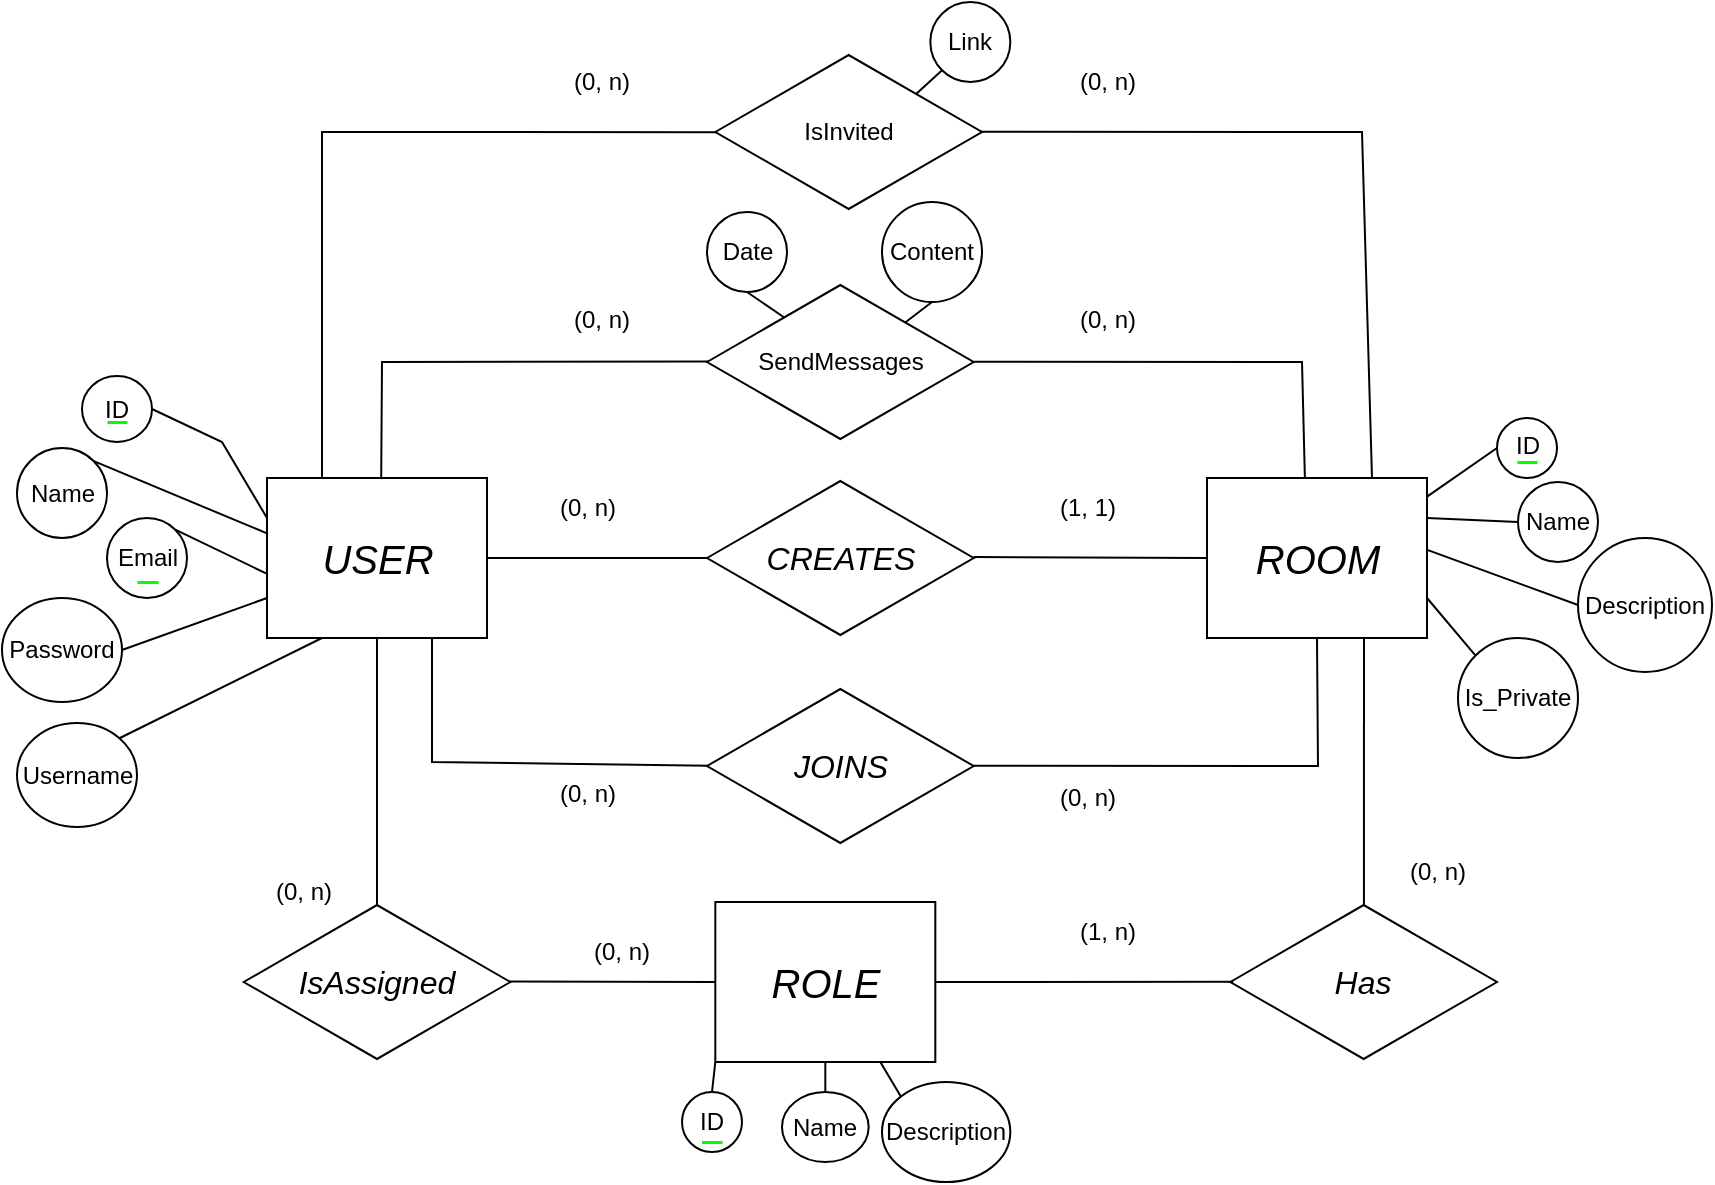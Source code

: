 <mxfile version="24.7.8">
  <diagram name="Página-1" id="oE5SToJG6d0fqBrR_LVp">
    <mxGraphModel dx="607" dy="377" grid="1" gridSize="10" guides="1" tooltips="1" connect="1" arrows="1" fold="1" page="1" pageScale="1" pageWidth="1169" pageHeight="827" math="0" shadow="0">
      <root>
        <mxCell id="0" />
        <mxCell id="1" parent="0" />
        <mxCell id="SnB1N_KesckS_-LBV5Pf-39" value="&lt;i style=&quot;&quot;&gt;&lt;font style=&quot;font-size: 20px;&quot;&gt;USER&lt;/font&gt;&lt;/i&gt;" style="rounded=0;whiteSpace=wrap;html=1;fillColor=none;" parent="1" vertex="1">
          <mxGeometry x="252.5" y="458" width="110" height="80" as="geometry" />
        </mxCell>
        <mxCell id="SnB1N_KesckS_-LBV5Pf-40" value="&lt;i style=&quot;&quot;&gt;&lt;font style=&quot;font-size: 20px;&quot;&gt;ROOM&lt;/font&gt;&lt;/i&gt;" style="rounded=0;whiteSpace=wrap;html=1;fillColor=none;align=center;" parent="1" vertex="1">
          <mxGeometry x="722.5" y="458" width="110" height="80" as="geometry" />
        </mxCell>
        <mxCell id="SnB1N_KesckS_-LBV5Pf-41" value="&lt;i&gt;&lt;font style=&quot;font-size: 16px;&quot;&gt;CREATES&lt;/font&gt;&lt;/i&gt;" style="html=1;whiteSpace=wrap;aspect=fixed;shape=isoRectangle;fillColor=none;" parent="1" vertex="1">
          <mxGeometry x="472.5" y="458" width="133.34" height="80" as="geometry" />
        </mxCell>
        <mxCell id="SnB1N_KesckS_-LBV5Pf-42" value="" style="endArrow=none;html=1;rounded=0;exitX=1;exitY=0.5;exitDx=0;exitDy=0;" parent="1" source="SnB1N_KesckS_-LBV5Pf-39" edge="1">
          <mxGeometry width="50" height="50" relative="1" as="geometry">
            <mxPoint x="372.5" y="498" as="sourcePoint" />
            <mxPoint x="472.5" y="498" as="targetPoint" />
          </mxGeometry>
        </mxCell>
        <mxCell id="SnB1N_KesckS_-LBV5Pf-43" value="" style="endArrow=none;html=1;rounded=0;exitX=1;exitY=0.5;exitDx=0;exitDy=0;entryX=0;entryY=0.5;entryDx=0;entryDy=0;" parent="1" target="SnB1N_KesckS_-LBV5Pf-40" edge="1">
          <mxGeometry width="50" height="50" relative="1" as="geometry">
            <mxPoint x="605.84" y="497.5" as="sourcePoint" />
            <mxPoint x="717.84" y="498.5" as="targetPoint" />
          </mxGeometry>
        </mxCell>
        <mxCell id="SnB1N_KesckS_-LBV5Pf-44" value="&lt;span style=&quot;text-wrap: nowrap;&quot;&gt;Password&lt;/span&gt;" style="ellipse;whiteSpace=wrap;html=1;fillColor=none;" parent="1" vertex="1">
          <mxGeometry x="120" y="518" width="60" height="52" as="geometry" />
        </mxCell>
        <mxCell id="SnB1N_KesckS_-LBV5Pf-45" value="" style="endArrow=none;html=1;rounded=0;entryX=0;entryY=0.75;entryDx=0;entryDy=0;exitX=1;exitY=0.5;exitDx=0;exitDy=0;" parent="1" source="SnB1N_KesckS_-LBV5Pf-44" target="SnB1N_KesckS_-LBV5Pf-39" edge="1">
          <mxGeometry width="50" height="50" relative="1" as="geometry">
            <mxPoint x="202.5" y="564" as="sourcePoint" />
            <mxPoint x="212.5" y="508" as="targetPoint" />
            <Array as="points" />
          </mxGeometry>
        </mxCell>
        <mxCell id="SnB1N_KesckS_-LBV5Pf-46" value="" style="endArrow=none;html=1;rounded=0;entryX=0;entryY=0.346;entryDx=0;entryDy=0;entryPerimeter=0;exitX=1;exitY=0;exitDx=0;exitDy=0;" parent="1" source="SnB1N_KesckS_-LBV5Pf-57" target="SnB1N_KesckS_-LBV5Pf-39" edge="1">
          <mxGeometry width="50" height="50" relative="1" as="geometry">
            <mxPoint x="202.5" y="488" as="sourcePoint" />
            <mxPoint x="253.5" y="485" as="targetPoint" />
            <Array as="points" />
          </mxGeometry>
        </mxCell>
        <mxCell id="SnB1N_KesckS_-LBV5Pf-47" value="" style="endArrow=none;html=1;rounded=0;exitX=1;exitY=0.25;exitDx=0;exitDy=0;entryX=0;entryY=0.5;entryDx=0;entryDy=0;" parent="1" source="SnB1N_KesckS_-LBV5Pf-40" target="SnB1N_KesckS_-LBV5Pf-62" edge="1">
          <mxGeometry width="50" height="50" relative="1" as="geometry">
            <mxPoint x="862.5" y="550" as="sourcePoint" />
            <mxPoint x="927.5" y="465" as="targetPoint" />
            <Array as="points" />
          </mxGeometry>
        </mxCell>
        <mxCell id="SnB1N_KesckS_-LBV5Pf-48" value="" style="endArrow=none;html=1;rounded=0;exitX=1.001;exitY=0.449;exitDx=0;exitDy=0;exitPerimeter=0;entryX=0;entryY=0.5;entryDx=0;entryDy=0;" parent="1" source="SnB1N_KesckS_-LBV5Pf-40" target="SnB1N_KesckS_-LBV5Pf-63" edge="1">
          <mxGeometry width="50" height="50" relative="1" as="geometry">
            <mxPoint x="842.5" y="488" as="sourcePoint" />
            <mxPoint x="912.506" y="497.764" as="targetPoint" />
            <Array as="points" />
          </mxGeometry>
        </mxCell>
        <mxCell id="SnB1N_KesckS_-LBV5Pf-49" value="" style="endArrow=none;html=1;rounded=0;entryX=0;entryY=0;entryDx=0;entryDy=0;exitX=1;exitY=0.75;exitDx=0;exitDy=0;" parent="1" source="SnB1N_KesckS_-LBV5Pf-40" target="SnB1N_KesckS_-LBV5Pf-64" edge="1">
          <mxGeometry width="50" height="50" relative="1" as="geometry">
            <mxPoint x="833.5" y="513" as="sourcePoint" />
            <mxPoint x="912.5" y="523" as="targetPoint" />
            <Array as="points" />
          </mxGeometry>
        </mxCell>
        <mxCell id="SnB1N_KesckS_-LBV5Pf-50" value="" style="endArrow=none;html=1;rounded=0;exitX=1.002;exitY=0.115;exitDx=0;exitDy=0;entryX=0;entryY=0.5;entryDx=0;entryDy=0;exitPerimeter=0;" parent="1" source="SnB1N_KesckS_-LBV5Pf-40" target="SnB1N_KesckS_-LBV5Pf-61" edge="1">
          <mxGeometry width="50" height="50" relative="1" as="geometry">
            <mxPoint x="842.5" y="488" as="sourcePoint" />
            <mxPoint x="912.8" y="444.78" as="targetPoint" />
            <Array as="points" />
          </mxGeometry>
        </mxCell>
        <mxCell id="SnB1N_KesckS_-LBV5Pf-51" value="" style="endArrow=none;html=1;rounded=0;exitX=1;exitY=0.5;exitDx=0;exitDy=0;entryX=0;entryY=0.25;entryDx=0;entryDy=0;" parent="1" source="SnB1N_KesckS_-LBV5Pf-54" target="SnB1N_KesckS_-LBV5Pf-39" edge="1">
          <mxGeometry width="50" height="50" relative="1" as="geometry">
            <mxPoint x="197.5" y="463" as="sourcePoint" />
            <mxPoint x="242.5" y="470" as="targetPoint" />
            <Array as="points">
              <mxPoint x="230" y="440" />
            </Array>
          </mxGeometry>
        </mxCell>
        <mxCell id="SnB1N_KesckS_-LBV5Pf-52" value="(0, n)" style="text;html=1;align=center;verticalAlign=middle;whiteSpace=wrap;rounded=0;" parent="1" vertex="1">
          <mxGeometry x="382.5" y="458" width="60" height="30" as="geometry" />
        </mxCell>
        <mxCell id="SnB1N_KesckS_-LBV5Pf-53" value="(1, 1)" style="text;html=1;align=center;verticalAlign=middle;whiteSpace=wrap;rounded=0;" parent="1" vertex="1">
          <mxGeometry x="632.5" y="458" width="60" height="30" as="geometry" />
        </mxCell>
        <mxCell id="SnB1N_KesckS_-LBV5Pf-54" value="ID" style="ellipse;whiteSpace=wrap;html=1;fillColor=none;" parent="1" vertex="1">
          <mxGeometry x="160" y="407" width="35" height="33" as="geometry" />
        </mxCell>
        <mxCell id="SnB1N_KesckS_-LBV5Pf-55" value="" style="endArrow=none;html=1;rounded=0;strokeWidth=1.5;strokeColor=#00ff00;" parent="1" edge="1">
          <mxGeometry width="50" height="50" relative="1" as="geometry">
            <mxPoint x="172.5" y="430.0" as="sourcePoint" />
            <mxPoint x="182.5" y="430.0" as="targetPoint" />
          </mxGeometry>
        </mxCell>
        <mxCell id="SnB1N_KesckS_-LBV5Pf-56" value="Email" style="ellipse;whiteSpace=wrap;html=1;aspect=fixed;fillColor=none;" parent="1" vertex="1">
          <mxGeometry x="172.5" y="478" width="40" height="40" as="geometry" />
        </mxCell>
        <mxCell id="SnB1N_KesckS_-LBV5Pf-57" value="Name" style="ellipse;whiteSpace=wrap;html=1;aspect=fixed;fillColor=none;" parent="1" vertex="1">
          <mxGeometry x="127.5" y="443" width="45" height="45" as="geometry" />
        </mxCell>
        <mxCell id="SnB1N_KesckS_-LBV5Pf-58" style="edgeStyle=orthogonalEdgeStyle;rounded=0;orthogonalLoop=1;jettySize=auto;html=1;exitX=0.5;exitY=1;exitDx=0;exitDy=0;" parent="1" source="SnB1N_KesckS_-LBV5Pf-57" target="SnB1N_KesckS_-LBV5Pf-57" edge="1">
          <mxGeometry relative="1" as="geometry" />
        </mxCell>
        <mxCell id="SnB1N_KesckS_-LBV5Pf-59" value="" style="endArrow=none;html=1;rounded=0;strokeWidth=1.5;strokeColor=#00ff00;" parent="1" edge="1">
          <mxGeometry width="50" height="50" relative="1" as="geometry">
            <mxPoint x="187.5" y="510" as="sourcePoint" />
            <mxPoint x="198" y="510" as="targetPoint" />
          </mxGeometry>
        </mxCell>
        <mxCell id="SnB1N_KesckS_-LBV5Pf-60" value="" style="endArrow=none;html=1;rounded=0;entryX=-0.004;entryY=0.596;entryDx=0;entryDy=0;entryPerimeter=0;exitX=1;exitY=0;exitDx=0;exitDy=0;" parent="1" source="SnB1N_KesckS_-LBV5Pf-56" target="SnB1N_KesckS_-LBV5Pf-39" edge="1">
          <mxGeometry width="50" height="50" relative="1" as="geometry">
            <mxPoint x="162.5" y="540" as="sourcePoint" />
            <mxPoint x="212.5" y="490" as="targetPoint" />
          </mxGeometry>
        </mxCell>
        <mxCell id="SnB1N_KesckS_-LBV5Pf-61" value="ID" style="ellipse;whiteSpace=wrap;html=1;aspect=fixed;fillColor=none;align=center;horizontal=1;verticalAlign=top;labelPosition=center;verticalLabelPosition=middle;" parent="1" vertex="1">
          <mxGeometry x="867.5" y="428" width="30" height="30" as="geometry" />
        </mxCell>
        <mxCell id="SnB1N_KesckS_-LBV5Pf-62" value="&lt;span style=&quot;text-wrap: nowrap;&quot;&gt;Name&lt;/span&gt;" style="ellipse;whiteSpace=wrap;html=1;aspect=fixed;fillColor=none;" parent="1" vertex="1">
          <mxGeometry x="878" y="460" width="40" height="40" as="geometry" />
        </mxCell>
        <mxCell id="SnB1N_KesckS_-LBV5Pf-63" value="&lt;span style=&quot;text-wrap: nowrap;&quot;&gt;Description&lt;/span&gt;" style="ellipse;whiteSpace=wrap;html=1;aspect=fixed;fillColor=none;" parent="1" vertex="1">
          <mxGeometry x="908" y="488" width="67" height="67" as="geometry" />
        </mxCell>
        <mxCell id="SnB1N_KesckS_-LBV5Pf-64" value="&lt;span style=&quot;text-wrap: nowrap;&quot;&gt;Is_Private&lt;/span&gt;" style="ellipse;whiteSpace=wrap;html=1;aspect=fixed;fillColor=none;" parent="1" vertex="1">
          <mxGeometry x="848" y="538" width="60" height="60" as="geometry" />
        </mxCell>
        <mxCell id="SnB1N_KesckS_-LBV5Pf-65" value="" style="endArrow=none;html=1;rounded=0;strokeWidth=1.5;strokeColor=#00ff00;jumpSize=6;endSize=6;" parent="1" edge="1">
          <mxGeometry width="50" height="50" relative="1" as="geometry">
            <mxPoint x="877.5" y="450" as="sourcePoint" />
            <mxPoint x="887.5" y="450" as="targetPoint" />
          </mxGeometry>
        </mxCell>
        <mxCell id="SnB1N_KesckS_-LBV5Pf-66" value="&lt;span style=&quot;text-wrap: nowrap;&quot;&gt;Username&lt;/span&gt;" style="ellipse;whiteSpace=wrap;html=1;fillColor=none;" parent="1" vertex="1">
          <mxGeometry x="127.5" y="580.5" width="60" height="52" as="geometry" />
        </mxCell>
        <mxCell id="SnB1N_KesckS_-LBV5Pf-67" value="" style="endArrow=none;html=1;rounded=0;entryX=0.25;entryY=1;entryDx=0;entryDy=0;exitX=1;exitY=0;exitDx=0;exitDy=0;" parent="1" source="SnB1N_KesckS_-LBV5Pf-66" target="SnB1N_KesckS_-LBV5Pf-39" edge="1">
          <mxGeometry width="50" height="50" relative="1" as="geometry">
            <mxPoint x="233.5" y="608" as="sourcePoint" />
            <mxPoint x="262.5" y="528" as="targetPoint" />
            <Array as="points" />
          </mxGeometry>
        </mxCell>
        <mxCell id="SnB1N_KesckS_-LBV5Pf-68" value="&lt;i&gt;&lt;font style=&quot;font-size: 16px;&quot;&gt;JOINS&lt;/font&gt;&lt;/i&gt;" style="html=1;whiteSpace=wrap;aspect=fixed;shape=isoRectangle;fillColor=none;" parent="1" vertex="1">
          <mxGeometry x="472.5" y="562" width="133.34" height="80" as="geometry" />
        </mxCell>
        <mxCell id="SnB1N_KesckS_-LBV5Pf-69" value="" style="endArrow=none;html=1;rounded=0;entryX=0.007;entryY=0.499;entryDx=0;entryDy=0;entryPerimeter=0;exitX=0.75;exitY=1;exitDx=0;exitDy=0;" parent="1" source="SnB1N_KesckS_-LBV5Pf-39" target="SnB1N_KesckS_-LBV5Pf-68" edge="1">
          <mxGeometry width="50" height="50" relative="1" as="geometry">
            <mxPoint x="352.5" y="560" as="sourcePoint" />
            <mxPoint x="452.5" y="650" as="targetPoint" />
            <Array as="points">
              <mxPoint x="335" y="600" />
            </Array>
          </mxGeometry>
        </mxCell>
        <mxCell id="SnB1N_KesckS_-LBV5Pf-70" value="" style="endArrow=none;html=1;rounded=0;exitX=0.994;exitY=0.498;exitDx=0;exitDy=0;exitPerimeter=0;entryX=0.5;entryY=1;entryDx=0;entryDy=0;" parent="1" source="SnB1N_KesckS_-LBV5Pf-68" target="SnB1N_KesckS_-LBV5Pf-40" edge="1">
          <mxGeometry width="50" height="50" relative="1" as="geometry">
            <mxPoint x="602.51" y="642" as="sourcePoint" />
            <mxPoint x="777.5" y="560" as="targetPoint" />
            <Array as="points">
              <mxPoint x="778" y="602" />
            </Array>
          </mxGeometry>
        </mxCell>
        <mxCell id="SnB1N_KesckS_-LBV5Pf-71" value="(0, n)" style="text;html=1;align=center;verticalAlign=middle;whiteSpace=wrap;rounded=0;" parent="1" vertex="1">
          <mxGeometry x="382.5" y="601" width="60" height="30" as="geometry" />
        </mxCell>
        <mxCell id="SnB1N_KesckS_-LBV5Pf-72" value="(0, n)" style="text;html=1;align=center;verticalAlign=middle;whiteSpace=wrap;rounded=0;" parent="1" vertex="1">
          <mxGeometry x="632.5" y="602.5" width="60" height="30" as="geometry" />
        </mxCell>
        <mxCell id="SnB1N_KesckS_-LBV5Pf-73" value="SendMessages" style="html=1;whiteSpace=wrap;aspect=fixed;shape=isoRectangle;fillColor=none;" parent="1" vertex="1">
          <mxGeometry x="472.5" y="360" width="133.34" height="80" as="geometry" />
        </mxCell>
        <mxCell id="SnB1N_KesckS_-LBV5Pf-74" value="" style="endArrow=none;html=1;rounded=0;exitX=0.006;exitY=0.497;exitDx=0;exitDy=0;exitPerimeter=0;entryX=0.519;entryY=0.007;entryDx=0;entryDy=0;entryPerimeter=0;" parent="1" source="SnB1N_KesckS_-LBV5Pf-73" target="SnB1N_KesckS_-LBV5Pf-39" edge="1">
          <mxGeometry width="50" height="50" relative="1" as="geometry">
            <mxPoint x="470" y="380" as="sourcePoint" />
            <mxPoint x="310" y="450" as="targetPoint" />
            <Array as="points">
              <mxPoint x="310" y="400" />
            </Array>
          </mxGeometry>
        </mxCell>
        <mxCell id="SnB1N_KesckS_-LBV5Pf-75" value="" style="endArrow=none;html=1;rounded=0;entryX=1.002;entryY=0.498;entryDx=0;entryDy=0;exitX=0.445;exitY=0.001;exitDx=0;exitDy=0;exitPerimeter=0;entryPerimeter=0;" parent="1" source="SnB1N_KesckS_-LBV5Pf-40" target="SnB1N_KesckS_-LBV5Pf-73" edge="1">
          <mxGeometry width="50" height="50" relative="1" as="geometry">
            <mxPoint x="825" y="344" as="sourcePoint" />
            <mxPoint x="660" y="428" as="targetPoint" />
            <Array as="points">
              <mxPoint x="770" y="400" />
            </Array>
          </mxGeometry>
        </mxCell>
        <mxCell id="SnB1N_KesckS_-LBV5Pf-77" value="(0, n)" style="text;html=1;align=center;verticalAlign=middle;whiteSpace=wrap;rounded=0;" parent="1" vertex="1">
          <mxGeometry x="390" y="364" width="60" height="30" as="geometry" />
        </mxCell>
        <mxCell id="SnB1N_KesckS_-LBV5Pf-78" value="(0, n)" style="text;html=1;align=center;verticalAlign=middle;whiteSpace=wrap;rounded=0;" parent="1" vertex="1">
          <mxGeometry x="642.5" y="364" width="60" height="30" as="geometry" />
        </mxCell>
        <mxCell id="SnB1N_KesckS_-LBV5Pf-79" value="&lt;span style=&quot;text-wrap: nowrap;&quot;&gt;Content&lt;/span&gt;" style="ellipse;whiteSpace=wrap;html=1;aspect=fixed;fillColor=none;" parent="1" vertex="1">
          <mxGeometry x="560" y="320" width="50" height="50" as="geometry" />
        </mxCell>
        <mxCell id="SnB1N_KesckS_-LBV5Pf-80" value="&lt;span style=&quot;text-wrap: nowrap;&quot;&gt;Date&lt;/span&gt;" style="ellipse;whiteSpace=wrap;html=1;aspect=fixed;fillColor=none;" parent="1" vertex="1">
          <mxGeometry x="472.5" y="325" width="40" height="40" as="geometry" />
        </mxCell>
        <mxCell id="5ZM6gTWE4wheS7UYXjDe-1" value="" style="endArrow=none;html=1;rounded=0;exitX=0.742;exitY=0.255;exitDx=0;exitDy=0;entryX=0.5;entryY=1;entryDx=0;entryDy=0;exitPerimeter=0;" edge="1" parent="1" source="SnB1N_KesckS_-LBV5Pf-73" target="SnB1N_KesckS_-LBV5Pf-79">
          <mxGeometry width="50" height="50" relative="1" as="geometry">
            <mxPoint x="585" y="344" as="sourcePoint" />
            <mxPoint x="620" y="320" as="targetPoint" />
            <Array as="points" />
          </mxGeometry>
        </mxCell>
        <mxCell id="5ZM6gTWE4wheS7UYXjDe-2" value="" style="endArrow=none;html=1;rounded=0;exitX=0.287;exitY=0.219;exitDx=0;exitDy=0;entryX=0.5;entryY=1;entryDx=0;entryDy=0;exitPerimeter=0;" edge="1" parent="1" source="SnB1N_KesckS_-LBV5Pf-73" target="SnB1N_KesckS_-LBV5Pf-80">
          <mxGeometry width="50" height="50" relative="1" as="geometry">
            <mxPoint x="532.17" y="358" as="sourcePoint" />
            <mxPoint x="546.17" y="334" as="targetPoint" />
            <Array as="points" />
          </mxGeometry>
        </mxCell>
        <mxCell id="5ZM6gTWE4wheS7UYXjDe-3" value="IsInvited" style="html=1;whiteSpace=wrap;aspect=fixed;shape=isoRectangle;fillColor=none;" vertex="1" parent="1">
          <mxGeometry x="476.66" y="245" width="133.34" height="80" as="geometry" />
        </mxCell>
        <mxCell id="5ZM6gTWE4wheS7UYXjDe-4" value="" style="endArrow=none;html=1;rounded=0;entryX=0.25;entryY=0;entryDx=0;entryDy=0;exitX=0.005;exitY=0.501;exitDx=0;exitDy=0;exitPerimeter=0;" edge="1" parent="1" source="5ZM6gTWE4wheS7UYXjDe-3" target="SnB1N_KesckS_-LBV5Pf-39">
          <mxGeometry width="50" height="50" relative="1" as="geometry">
            <mxPoint x="470" y="200" as="sourcePoint" />
            <mxPoint x="320" y="469" as="targetPoint" />
            <Array as="points">
              <mxPoint x="280" y="285" />
            </Array>
          </mxGeometry>
        </mxCell>
        <mxCell id="5ZM6gTWE4wheS7UYXjDe-5" value="" style="endArrow=none;html=1;rounded=0;entryX=0.75;entryY=0;entryDx=0;entryDy=0;exitX=0.996;exitY=0.499;exitDx=0;exitDy=0;exitPerimeter=0;" edge="1" parent="1" source="5ZM6gTWE4wheS7UYXjDe-3" target="SnB1N_KesckS_-LBV5Pf-40">
          <mxGeometry width="50" height="50" relative="1" as="geometry">
            <mxPoint x="610" y="200" as="sourcePoint" />
            <mxPoint x="642.5" y="468" as="targetPoint" />
            <Array as="points">
              <mxPoint x="800" y="285" />
            </Array>
          </mxGeometry>
        </mxCell>
        <mxCell id="5ZM6gTWE4wheS7UYXjDe-6" value="(0, n)" style="text;html=1;align=center;verticalAlign=middle;whiteSpace=wrap;rounded=0;" vertex="1" parent="1">
          <mxGeometry x="390" y="245" width="60" height="30" as="geometry" />
        </mxCell>
        <mxCell id="5ZM6gTWE4wheS7UYXjDe-7" value="(0, n)" style="text;html=1;align=center;verticalAlign=middle;whiteSpace=wrap;rounded=0;" vertex="1" parent="1">
          <mxGeometry x="642.5" y="245" width="60" height="30" as="geometry" />
        </mxCell>
        <mxCell id="5ZM6gTWE4wheS7UYXjDe-10" value="&lt;i&gt;&lt;font style=&quot;font-size: 16px;&quot;&gt;Has&lt;/font&gt;&lt;/i&gt;" style="html=1;whiteSpace=wrap;aspect=fixed;shape=isoRectangle;fillColor=none;" vertex="1" parent="1">
          <mxGeometry x="734.16" y="670" width="133.34" height="80" as="geometry" />
        </mxCell>
        <mxCell id="5ZM6gTWE4wheS7UYXjDe-11" value="&lt;i style=&quot;&quot;&gt;&lt;font style=&quot;font-size: 20px;&quot;&gt;ROLE&lt;/font&gt;&lt;/i&gt;" style="rounded=0;whiteSpace=wrap;html=1;fillColor=none;" vertex="1" parent="1">
          <mxGeometry x="476.66" y="670" width="110" height="80" as="geometry" />
        </mxCell>
        <mxCell id="5ZM6gTWE4wheS7UYXjDe-12" value="&lt;i&gt;&lt;font style=&quot;font-size: 16px;&quot;&gt;IsAssigned&lt;/font&gt;&lt;/i&gt;" style="html=1;whiteSpace=wrap;aspect=fixed;shape=isoRectangle;fillColor=none;" vertex="1" parent="1">
          <mxGeometry x="240.83" y="670" width="133.34" height="80" as="geometry" />
        </mxCell>
        <mxCell id="5ZM6gTWE4wheS7UYXjDe-14" value="" style="endArrow=none;html=1;rounded=0;exitX=0.5;exitY=1;exitDx=0;exitDy=0;entryX=0.5;entryY=0.019;entryDx=0;entryDy=0;entryPerimeter=0;" edge="1" parent="1" source="SnB1N_KesckS_-LBV5Pf-39" target="5ZM6gTWE4wheS7UYXjDe-12">
          <mxGeometry width="50" height="50" relative="1" as="geometry">
            <mxPoint x="345" y="548" as="sourcePoint" />
            <mxPoint x="360" y="680" as="targetPoint" />
            <Array as="points" />
          </mxGeometry>
        </mxCell>
        <mxCell id="5ZM6gTWE4wheS7UYXjDe-15" value="" style="endArrow=none;html=1;rounded=0;exitX=0.995;exitY=0.497;exitDx=0;exitDy=0;entryX=0;entryY=0.5;entryDx=0;entryDy=0;exitPerimeter=0;" edge="1" parent="1" source="5ZM6gTWE4wheS7UYXjDe-12" target="5ZM6gTWE4wheS7UYXjDe-11">
          <mxGeometry width="50" height="50" relative="1" as="geometry">
            <mxPoint x="318" y="548" as="sourcePoint" />
            <mxPoint x="367" y="692" as="targetPoint" />
            <Array as="points" />
          </mxGeometry>
        </mxCell>
        <mxCell id="5ZM6gTWE4wheS7UYXjDe-16" value="" style="endArrow=none;html=1;rounded=0;exitX=1;exitY=0.5;exitDx=0;exitDy=0;entryX=0.011;entryY=0.499;entryDx=0;entryDy=0;entryPerimeter=0;" edge="1" parent="1" source="5ZM6gTWE4wheS7UYXjDe-11" target="5ZM6gTWE4wheS7UYXjDe-10">
          <mxGeometry width="50" height="50" relative="1" as="geometry">
            <mxPoint x="585" y="719.8" as="sourcePoint" />
            <mxPoint x="700" y="720" as="targetPoint" />
            <Array as="points" />
          </mxGeometry>
        </mxCell>
        <mxCell id="5ZM6gTWE4wheS7UYXjDe-21" value="" style="endArrow=none;html=1;rounded=0;exitX=0.5;exitY=1;exitDx=0;exitDy=0;entryX=0.501;entryY=0.022;entryDx=0;entryDy=0;entryPerimeter=0;" edge="1" parent="1" target="5ZM6gTWE4wheS7UYXjDe-10">
          <mxGeometry width="50" height="50" relative="1" as="geometry">
            <mxPoint x="801" y="538" as="sourcePoint" />
            <mxPoint x="800" y="670" as="targetPoint" />
            <Array as="points" />
          </mxGeometry>
        </mxCell>
        <mxCell id="5ZM6gTWE4wheS7UYXjDe-22" value="(0, n)" style="text;html=1;align=center;verticalAlign=middle;whiteSpace=wrap;rounded=0;" vertex="1" parent="1">
          <mxGeometry x="400" y="680" width="60" height="30" as="geometry" />
        </mxCell>
        <mxCell id="5ZM6gTWE4wheS7UYXjDe-23" value="(0, n)" style="text;html=1;align=center;verticalAlign=middle;whiteSpace=wrap;rounded=0;" vertex="1" parent="1">
          <mxGeometry x="240.83" y="650" width="60" height="30" as="geometry" />
        </mxCell>
        <mxCell id="5ZM6gTWE4wheS7UYXjDe-24" value="(0, n)" style="text;html=1;align=center;verticalAlign=middle;whiteSpace=wrap;rounded=0;" vertex="1" parent="1">
          <mxGeometry x="807.5" y="640" width="60" height="30" as="geometry" />
        </mxCell>
        <mxCell id="5ZM6gTWE4wheS7UYXjDe-25" value="(1, n)" style="text;html=1;align=center;verticalAlign=middle;whiteSpace=wrap;rounded=0;" vertex="1" parent="1">
          <mxGeometry x="642.5" y="670" width="60" height="30" as="geometry" />
        </mxCell>
        <mxCell id="5ZM6gTWE4wheS7UYXjDe-27" value="&lt;span style=&quot;text-wrap: nowrap;&quot;&gt;Description&lt;/span&gt;" style="ellipse;whiteSpace=wrap;html=1;fillColor=none;" vertex="1" parent="1">
          <mxGeometry x="560" y="760" width="64.16" height="50" as="geometry" />
        </mxCell>
        <mxCell id="5ZM6gTWE4wheS7UYXjDe-29" value="&lt;span style=&quot;text-wrap: nowrap;&quot;&gt;ID&lt;/span&gt;" style="ellipse;whiteSpace=wrap;html=1;fillColor=none;" vertex="1" parent="1">
          <mxGeometry x="460" y="765" width="30" height="30" as="geometry" />
        </mxCell>
        <mxCell id="5ZM6gTWE4wheS7UYXjDe-30" value="" style="endArrow=none;html=1;rounded=0;entryX=0;entryY=1;entryDx=0;entryDy=0;exitX=0.5;exitY=0;exitDx=0;exitDy=0;" edge="1" parent="1" source="5ZM6gTWE4wheS7UYXjDe-29" target="5ZM6gTWE4wheS7UYXjDe-11">
          <mxGeometry width="50" height="50" relative="1" as="geometry">
            <mxPoint x="443" y="760" as="sourcePoint" />
            <mxPoint x="535.16" y="790" as="targetPoint" />
            <Array as="points" />
          </mxGeometry>
        </mxCell>
        <mxCell id="5ZM6gTWE4wheS7UYXjDe-31" value="" style="endArrow=none;html=1;rounded=0;entryX=0.5;entryY=1;entryDx=0;entryDy=0;exitX=0.5;exitY=0;exitDx=0;exitDy=0;" edge="1" parent="1" target="5ZM6gTWE4wheS7UYXjDe-11">
          <mxGeometry width="50" height="50" relative="1" as="geometry">
            <mxPoint x="531.66" y="765" as="sourcePoint" />
            <mxPoint x="487" y="760" as="targetPoint" />
            <Array as="points" />
          </mxGeometry>
        </mxCell>
        <mxCell id="5ZM6gTWE4wheS7UYXjDe-32" value="" style="endArrow=none;html=1;rounded=0;entryX=0.75;entryY=1;entryDx=0;entryDy=0;exitX=0;exitY=0;exitDx=0;exitDy=0;" edge="1" parent="1" source="5ZM6gTWE4wheS7UYXjDe-27" target="5ZM6gTWE4wheS7UYXjDe-11">
          <mxGeometry width="50" height="50" relative="1" as="geometry">
            <mxPoint x="465" y="795" as="sourcePoint" />
            <mxPoint x="497" y="770" as="targetPoint" />
            <Array as="points" />
          </mxGeometry>
        </mxCell>
        <mxCell id="5ZM6gTWE4wheS7UYXjDe-33" value="" style="endArrow=none;html=1;rounded=0;strokeWidth=1.5;strokeColor=#00ff00;" edge="1" parent="1">
          <mxGeometry width="50" height="50" relative="1" as="geometry">
            <mxPoint x="469.75" y="790" as="sourcePoint" />
            <mxPoint x="480" y="790" as="targetPoint" />
          </mxGeometry>
        </mxCell>
        <mxCell id="5ZM6gTWE4wheS7UYXjDe-34" value="&lt;span style=&quot;text-wrap: nowrap;&quot;&gt;Name&lt;/span&gt;" style="ellipse;whiteSpace=wrap;html=1;fillColor=none;" vertex="1" parent="1">
          <mxGeometry x="509.99" y="765" width="43.34" height="35" as="geometry" />
        </mxCell>
        <mxCell id="5ZM6gTWE4wheS7UYXjDe-35" value="&lt;span style=&quot;text-wrap: nowrap;&quot;&gt;Link&lt;/span&gt;" style="ellipse;whiteSpace=wrap;html=1;aspect=fixed;fillColor=none;" vertex="1" parent="1">
          <mxGeometry x="584.16" y="220" width="40" height="40" as="geometry" />
        </mxCell>
        <mxCell id="5ZM6gTWE4wheS7UYXjDe-36" value="" style="endArrow=none;html=1;rounded=0;exitX=0.753;exitY=0.263;exitDx=0;exitDy=0;entryX=0;entryY=1;entryDx=0;entryDy=0;exitPerimeter=0;" edge="1" parent="1" source="5ZM6gTWE4wheS7UYXjDe-3" target="5ZM6gTWE4wheS7UYXjDe-35">
          <mxGeometry width="50" height="50" relative="1" as="geometry">
            <mxPoint x="572.66" y="270" as="sourcePoint" />
            <mxPoint x="586.66" y="260" as="targetPoint" />
            <Array as="points" />
          </mxGeometry>
        </mxCell>
      </root>
    </mxGraphModel>
  </diagram>
</mxfile>
